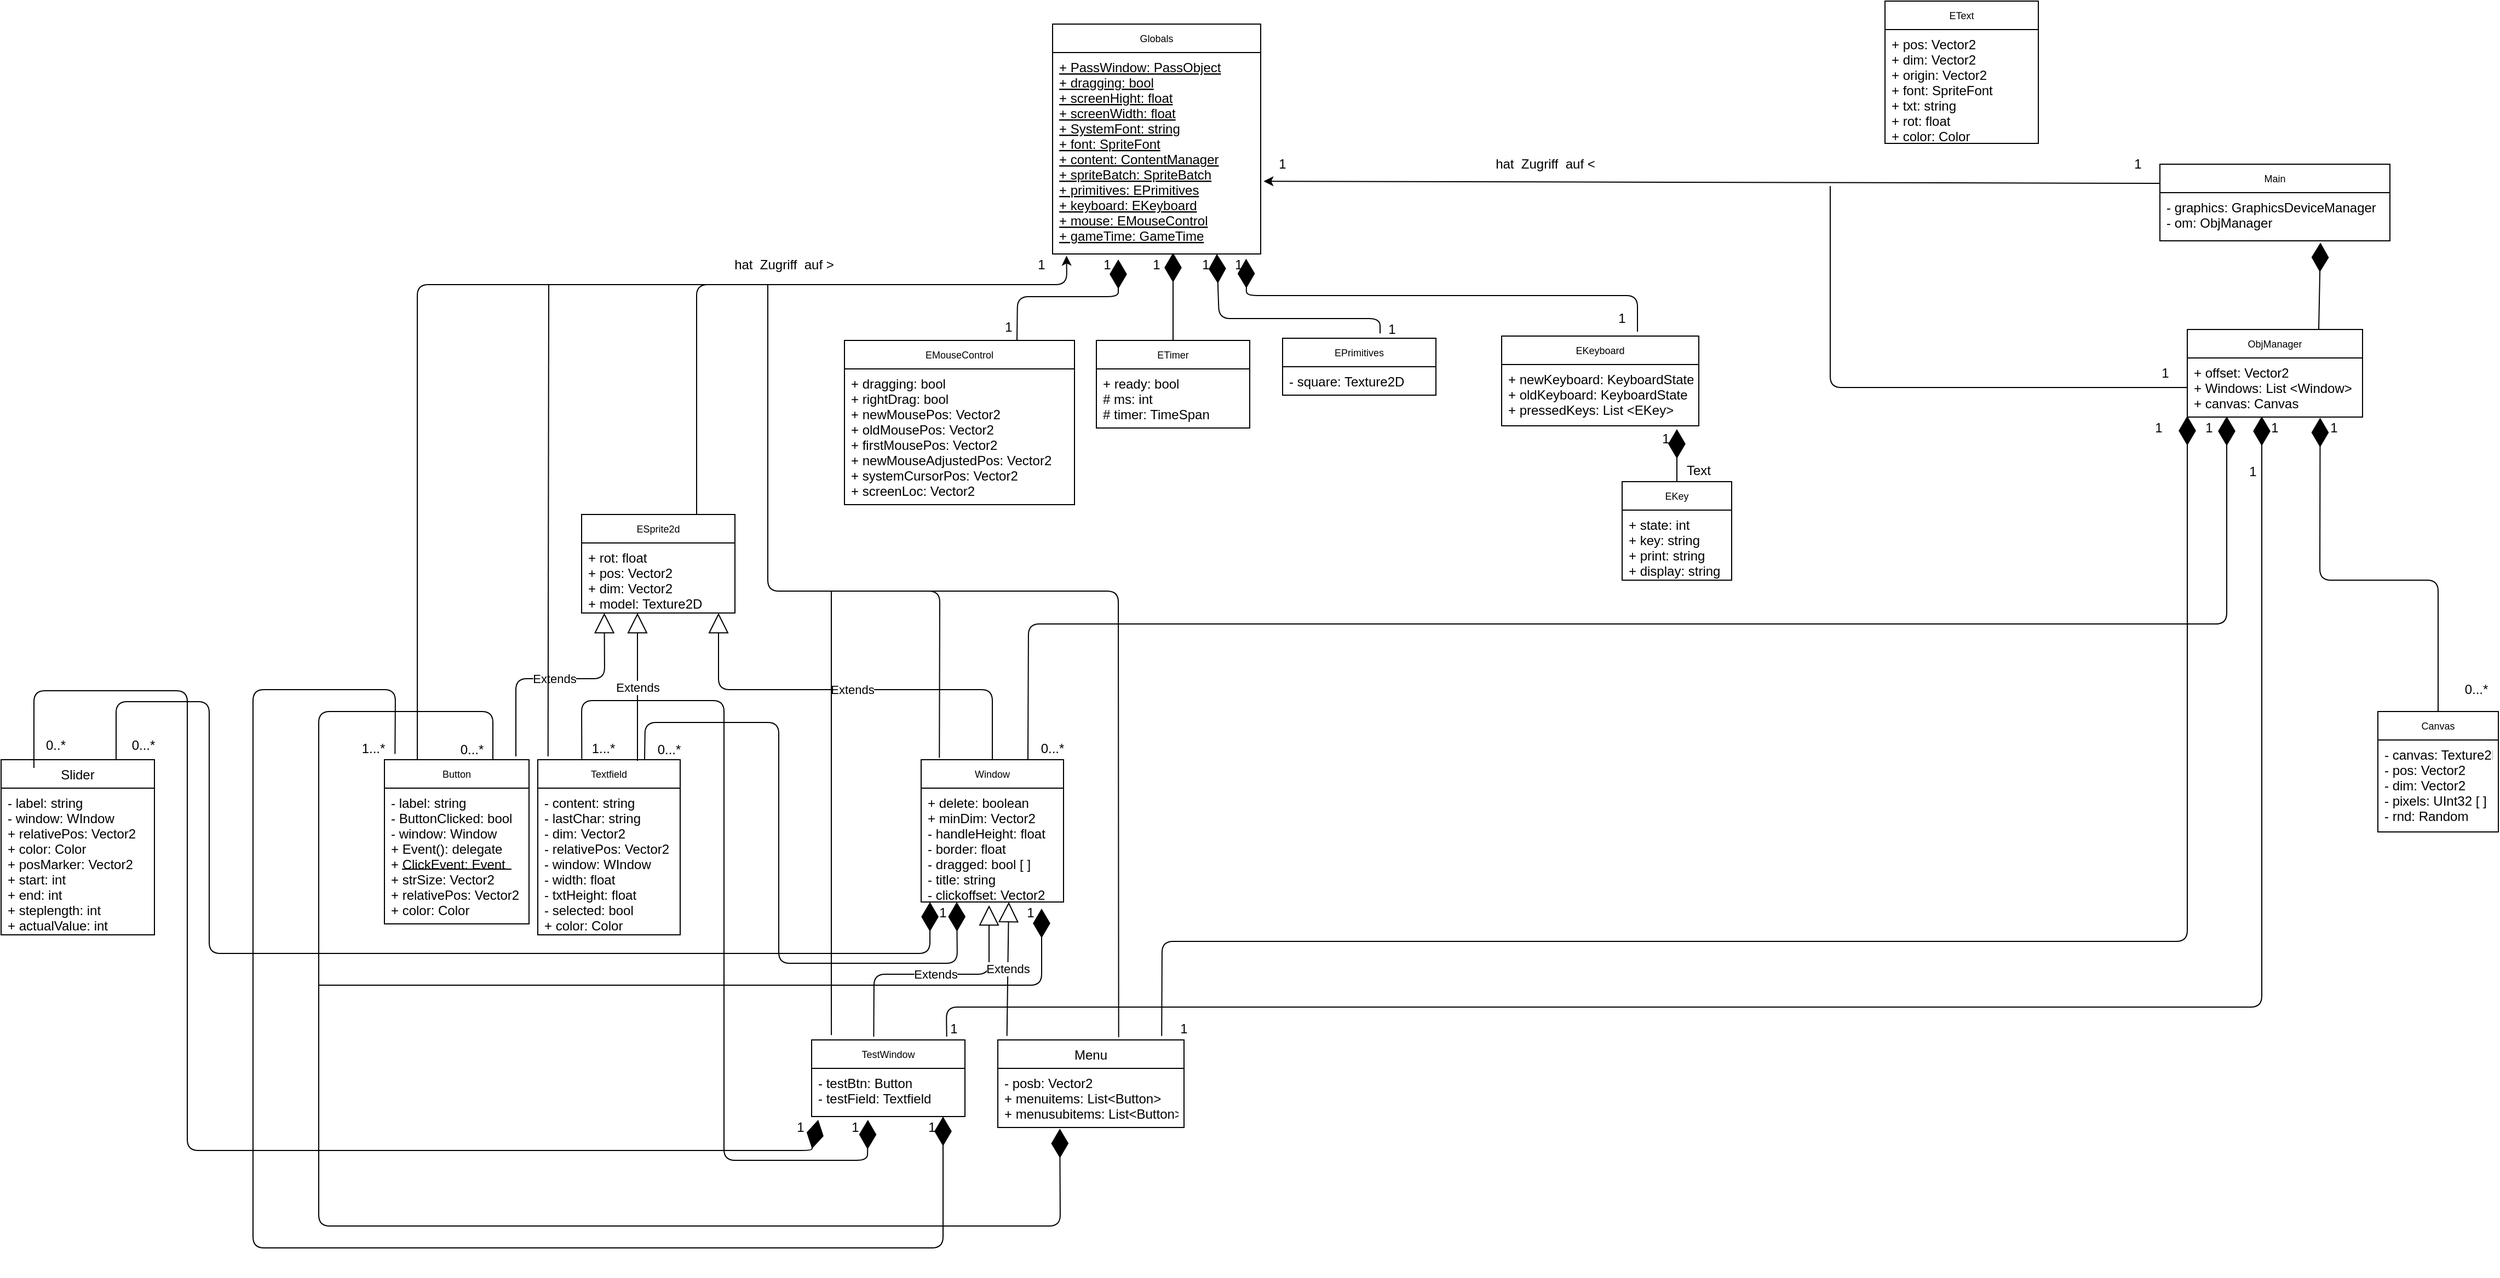 <mxfile version="14.2.9" type="github">
  <diagram id="1WhY08_LQHTo31Xq4LZV" name="Page-1">
    <mxGraphModel dx="2762" dy="456" grid="1" gridSize="10" guides="1" tooltips="1" connect="1" arrows="1" fold="1" page="1" pageScale="1" pageWidth="827" pageHeight="1169" math="0" shadow="0">
      <root>
        <mxCell id="0" />
        <mxCell id="1" parent="0" />
        <mxCell id="oMTs-e_EntcNB7B6bXQJ-9" value="ESprite2d" style="swimlane;fontStyle=0;childLayout=stackLayout;horizontal=1;startSize=26;fillColor=none;horizontalStack=0;resizeParent=1;resizeParentMax=0;resizeLast=0;collapsible=1;marginBottom=0;fontSize=9;" parent="1" vertex="1">
          <mxGeometry x="-420" y="479" width="140" height="90" as="geometry" />
        </mxCell>
        <mxCell id="oMTs-e_EntcNB7B6bXQJ-10" value="+ rot: float&#xa;+ pos: Vector2&#xa;+ dim: Vector2&#xa;+ model: Texture2D&#xa;" style="text;strokeColor=none;fillColor=none;align=left;verticalAlign=top;spacingLeft=4;spacingRight=4;overflow=hidden;rotatable=0;points=[[0,0.5],[1,0.5]];portConstraint=eastwest;" parent="oMTs-e_EntcNB7B6bXQJ-9" vertex="1">
          <mxGeometry y="26" width="140" height="64" as="geometry" />
        </mxCell>
        <mxCell id="oMTs-e_EntcNB7B6bXQJ-13" value="EPrimitives" style="swimlane;fontStyle=0;childLayout=stackLayout;horizontal=1;startSize=26;fillColor=none;horizontalStack=0;resizeParent=1;resizeParentMax=0;resizeLast=0;collapsible=1;marginBottom=0;fontSize=9;" parent="1" vertex="1">
          <mxGeometry x="220" y="318" width="140" height="52" as="geometry" />
        </mxCell>
        <mxCell id="oMTs-e_EntcNB7B6bXQJ-14" value="- square: Texture2D&#xa;" style="text;strokeColor=none;fillColor=none;align=left;verticalAlign=top;spacingLeft=4;spacingRight=4;overflow=hidden;rotatable=0;points=[[0,0.5],[1,0.5]];portConstraint=eastwest;" parent="oMTs-e_EntcNB7B6bXQJ-13" vertex="1">
          <mxGeometry y="26" width="140" height="26" as="geometry" />
        </mxCell>
        <mxCell id="oMTs-e_EntcNB7B6bXQJ-22" value="EText" style="swimlane;fontStyle=0;childLayout=stackLayout;horizontal=1;startSize=26;fillColor=none;horizontalStack=0;resizeParent=1;resizeParentMax=0;resizeLast=0;collapsible=1;marginBottom=0;fontSize=9;" parent="1" vertex="1">
          <mxGeometry x="770" y="10" width="140" height="130" as="geometry" />
        </mxCell>
        <mxCell id="oMTs-e_EntcNB7B6bXQJ-23" value="+ pos: Vector2&#xa;+ dim: Vector2&#xa;+ origin: Vector2&#xa;+ font: SpriteFont&#xa;+ txt: string&#xa;+ rot: float&#xa;+ color: Color&#xa;" style="text;strokeColor=none;fillColor=none;align=left;verticalAlign=top;spacingLeft=4;spacingRight=4;overflow=hidden;rotatable=0;points=[[0,0.5],[1,0.5]];portConstraint=eastwest;" parent="oMTs-e_EntcNB7B6bXQJ-22" vertex="1">
          <mxGeometry y="26" width="140" height="104" as="geometry" />
        </mxCell>
        <mxCell id="oMTs-e_EntcNB7B6bXQJ-26" value="ETimer" style="swimlane;fontStyle=0;childLayout=stackLayout;horizontal=1;startSize=26;fillColor=none;horizontalStack=0;resizeParent=1;resizeParentMax=0;resizeLast=0;collapsible=1;marginBottom=0;fontSize=9;" parent="1" vertex="1">
          <mxGeometry x="50" y="320" width="140" height="80" as="geometry" />
        </mxCell>
        <mxCell id="oMTs-e_EntcNB7B6bXQJ-27" value="+ ready: bool&#xa;# ms: int&#xa;# timer: TimeSpan&#xa;" style="text;strokeColor=none;fillColor=none;align=left;verticalAlign=top;spacingLeft=4;spacingRight=4;overflow=hidden;rotatable=0;points=[[0,0.5],[1,0.5]];portConstraint=eastwest;" parent="oMTs-e_EntcNB7B6bXQJ-26" vertex="1">
          <mxGeometry y="26" width="140" height="54" as="geometry" />
        </mxCell>
        <mxCell id="oMTs-e_EntcNB7B6bXQJ-31" value="Globals" style="swimlane;fontStyle=0;childLayout=stackLayout;horizontal=1;startSize=26;fillColor=none;horizontalStack=0;resizeParent=1;resizeParentMax=0;resizeLast=0;collapsible=1;marginBottom=0;fontSize=9;" parent="1" vertex="1">
          <mxGeometry x="10" y="31" width="190" height="210" as="geometry" />
        </mxCell>
        <mxCell id="oMTs-e_EntcNB7B6bXQJ-32" value="+ PassWindow: PassObject&#xa;+ dragging: bool&#xa;+ screenHight: float&#xa;+ screenWidth: float&#xa;+ SystemFont: string&#xa;+ font: SpriteFont&#xa;+ content: ContentManager&#xa;+ spriteBatch: SpriteBatch&#xa;+ primitives: EPrimitives&#xa;+ keyboard: EKeyboard&#xa;+ mouse: EMouseControl&#xa;+ gameTime: GameTime&#xa;&#xa;&#xa;" style="text;strokeColor=none;fillColor=none;align=left;verticalAlign=top;spacingLeft=4;spacingRight=4;overflow=hidden;rotatable=0;points=[[0,0.5],[1,0.5]];portConstraint=eastwest;fontStyle=4" parent="oMTs-e_EntcNB7B6bXQJ-31" vertex="1">
          <mxGeometry y="26" width="190" height="184" as="geometry" />
        </mxCell>
        <mxCell id="oMTs-e_EntcNB7B6bXQJ-34" value="EKeyboard" style="swimlane;fontStyle=0;childLayout=stackLayout;horizontal=1;startSize=26;fillColor=none;horizontalStack=0;resizeParent=1;resizeParentMax=0;resizeLast=0;collapsible=1;marginBottom=0;fontSize=9;" parent="1" vertex="1">
          <mxGeometry x="420" y="316" width="180" height="82" as="geometry" />
        </mxCell>
        <mxCell id="oMTs-e_EntcNB7B6bXQJ-35" value="+ newKeyboard: KeyboardState&#xa;+ oldKeyboard: KeyboardState&#xa;+ pressedKeys: List &lt;EKey&gt;&#xa;&#xa;" style="text;strokeColor=none;fillColor=none;align=left;verticalAlign=top;spacingLeft=4;spacingRight=4;overflow=hidden;rotatable=0;points=[[0,0.5],[1,0.5]];portConstraint=eastwest;" parent="oMTs-e_EntcNB7B6bXQJ-34" vertex="1">
          <mxGeometry y="26" width="180" height="56" as="geometry" />
        </mxCell>
        <mxCell id="oMTs-e_EntcNB7B6bXQJ-38" value="EMouseControl" style="swimlane;fontStyle=0;childLayout=stackLayout;horizontal=1;startSize=26;fillColor=none;horizontalStack=0;resizeParent=1;resizeParentMax=0;resizeLast=0;collapsible=1;marginBottom=0;fontSize=9;" parent="1" vertex="1">
          <mxGeometry x="-180" y="320" width="210" height="150" as="geometry" />
        </mxCell>
        <mxCell id="oMTs-e_EntcNB7B6bXQJ-39" value="+ dragging: bool&#xa;+ rightDrag: bool&#xa;+ newMousePos: Vector2&#xa;+ oldMousePos: Vector2&#xa;+ firstMousePos: Vector2&#xa;+ newMouseAdjustedPos: Vector2&#xa;+ systemCursorPos: Vector2&#xa;+ screenLoc: Vector2&#xa;" style="text;strokeColor=none;fillColor=none;align=left;verticalAlign=top;spacingLeft=4;spacingRight=4;overflow=hidden;rotatable=0;points=[[0,0.5],[1,0.5]];portConstraint=eastwest;" parent="oMTs-e_EntcNB7B6bXQJ-38" vertex="1">
          <mxGeometry y="26" width="210" height="124" as="geometry" />
        </mxCell>
        <mxCell id="oMTs-e_EntcNB7B6bXQJ-42" value="EKey" style="swimlane;fontStyle=0;childLayout=stackLayout;horizontal=1;startSize=26;fillColor=none;horizontalStack=0;resizeParent=1;resizeParentMax=0;resizeLast=0;collapsible=1;marginBottom=0;fontSize=9;" parent="1" vertex="1">
          <mxGeometry x="530" y="449" width="100" height="90" as="geometry" />
        </mxCell>
        <mxCell id="oMTs-e_EntcNB7B6bXQJ-43" value="+ state: int&#xa;+ key: string&#xa;+ print: string&#xa;+ display: string&#xa;" style="text;strokeColor=none;fillColor=none;align=left;verticalAlign=top;spacingLeft=4;spacingRight=4;overflow=hidden;rotatable=0;points=[[0,0.5],[1,0.5]];portConstraint=eastwest;" parent="oMTs-e_EntcNB7B6bXQJ-42" vertex="1">
          <mxGeometry y="26" width="100" height="64" as="geometry" />
        </mxCell>
        <mxCell id="oMTs-e_EntcNB7B6bXQJ-46" value="Button" style="swimlane;fontStyle=0;childLayout=stackLayout;horizontal=1;startSize=26;fillColor=none;horizontalStack=0;resizeParent=1;resizeParentMax=0;resizeLast=0;collapsible=1;marginBottom=0;fontSize=9;" parent="1" vertex="1">
          <mxGeometry x="-600" y="703" width="132" height="150" as="geometry" />
        </mxCell>
        <mxCell id="oMTs-e_EntcNB7B6bXQJ-52" value="" style="endArrow=none;html=1;fontSize=9;" parent="oMTs-e_EntcNB7B6bXQJ-46" edge="1">
          <mxGeometry width="50" height="50" relative="1" as="geometry">
            <mxPoint x="116" y="100" as="sourcePoint" />
            <mxPoint x="16" y="100" as="targetPoint" />
          </mxGeometry>
        </mxCell>
        <mxCell id="oMTs-e_EntcNB7B6bXQJ-49" value="- label: string&#xa;- ButtonClicked: bool&#xa;- window: Window&#xa;+ Event(): delegate&#xa;+ ClickEvent: Event&#xa;+ strSize: Vector2&#xa;+ relativePos: Vector2&#xa;+ color: Color&#xa;" style="text;strokeColor=none;fillColor=none;align=left;verticalAlign=top;spacingLeft=4;spacingRight=4;overflow=hidden;rotatable=0;points=[[0,0.5],[1,0.5]];portConstraint=eastwest;fontStyle=0" parent="oMTs-e_EntcNB7B6bXQJ-46" vertex="1">
          <mxGeometry y="26" width="132" height="124" as="geometry" />
        </mxCell>
        <mxCell id="oMTs-e_EntcNB7B6bXQJ-53" value="Window" style="swimlane;fontStyle=0;childLayout=stackLayout;horizontal=1;startSize=26;fillColor=none;horizontalStack=0;resizeParent=1;resizeParentMax=0;resizeLast=0;collapsible=1;marginBottom=0;fontSize=9;" parent="1" vertex="1">
          <mxGeometry x="-110" y="703" width="130" height="130" as="geometry" />
        </mxCell>
        <mxCell id="oMTs-e_EntcNB7B6bXQJ-56" value="+ delete: boolean&#xa;+ minDim: Vector2&#xa;- handleHeight: float&#xa;- border: float&#xa;- dragged: bool [ ]&#xa;- title: string&#xa;- clickoffset: Vector2&#xa;" style="text;strokeColor=none;fillColor=none;align=left;verticalAlign=top;spacingLeft=4;spacingRight=4;overflow=hidden;rotatable=0;points=[[0,0.5],[1,0.5]];portConstraint=eastwest;" parent="oMTs-e_EntcNB7B6bXQJ-53" vertex="1">
          <mxGeometry y="26" width="130" height="104" as="geometry" />
        </mxCell>
        <mxCell id="oMTs-e_EntcNB7B6bXQJ-57" value="Textfield" style="swimlane;fontStyle=0;childLayout=stackLayout;horizontal=1;startSize=26;fillColor=none;horizontalStack=0;resizeParent=1;resizeParentMax=0;resizeLast=0;collapsible=1;marginBottom=0;fontSize=9;" parent="1" vertex="1">
          <mxGeometry x="-460" y="703" width="130" height="160" as="geometry" />
        </mxCell>
        <mxCell id="oMTs-e_EntcNB7B6bXQJ-58" value="- content: string&#xa;- lastChar: string&#xa;- dim: Vector2&#xa;- relativePos: Vector2&#xa;- window: WIndow&#xa;- width: float&#xa;- txtHeight: float&#xa;- selected: bool&#xa;+ color: Color" style="text;strokeColor=none;fillColor=none;align=left;verticalAlign=top;spacingLeft=4;spacingRight=4;overflow=hidden;rotatable=0;points=[[0,0.5],[1,0.5]];portConstraint=eastwest;" parent="oMTs-e_EntcNB7B6bXQJ-57" vertex="1">
          <mxGeometry y="26" width="130" height="134" as="geometry" />
        </mxCell>
        <mxCell id="oMTs-e_EntcNB7B6bXQJ-65" value="Canvas" style="swimlane;fontStyle=0;childLayout=stackLayout;horizontal=1;startSize=26;fillColor=none;horizontalStack=0;resizeParent=1;resizeParentMax=0;resizeLast=0;collapsible=1;marginBottom=0;fontSize=9;" parent="1" vertex="1">
          <mxGeometry x="1220" y="659" width="110" height="110" as="geometry" />
        </mxCell>
        <mxCell id="oMTs-e_EntcNB7B6bXQJ-68" value="- canvas: Texture2D&#xa;- pos: Vector2&#xa;- dim: Vector2&#xa;- pixels: UInt32 [ ]&#xa;- rnd: Random&#xa; " style="text;strokeColor=none;fillColor=none;align=left;verticalAlign=top;spacingLeft=4;spacingRight=4;overflow=hidden;rotatable=0;points=[[0,0.5],[1,0.5]];portConstraint=eastwest;" parent="oMTs-e_EntcNB7B6bXQJ-65" vertex="1">
          <mxGeometry y="26" width="110" height="84" as="geometry" />
        </mxCell>
        <mxCell id="oMTs-e_EntcNB7B6bXQJ-70" value="TestWindow" style="swimlane;fontStyle=0;childLayout=stackLayout;horizontal=1;startSize=26;fillColor=none;horizontalStack=0;resizeParent=1;resizeParentMax=0;resizeLast=0;collapsible=1;marginBottom=0;fontSize=9;" parent="1" vertex="1">
          <mxGeometry x="-210" y="959" width="140" height="70" as="geometry" />
        </mxCell>
        <mxCell id="oMTs-e_EntcNB7B6bXQJ-71" value="- testBtn: Button&#xa;- testField: Textfield&#xa;" style="text;strokeColor=none;fillColor=none;align=left;verticalAlign=top;spacingLeft=4;spacingRight=4;overflow=hidden;rotatable=0;points=[[0,0.5],[1,0.5]];portConstraint=eastwest;" parent="oMTs-e_EntcNB7B6bXQJ-70" vertex="1">
          <mxGeometry y="26" width="140" height="44" as="geometry" />
        </mxCell>
        <mxCell id="oMTs-e_EntcNB7B6bXQJ-74" value="ObjManager" style="swimlane;fontStyle=0;childLayout=stackLayout;horizontal=1;startSize=26;fillColor=none;horizontalStack=0;resizeParent=1;resizeParentMax=0;resizeLast=0;collapsible=1;marginBottom=0;fontSize=9;" parent="1" vertex="1">
          <mxGeometry x="1046" y="310" width="160" height="80" as="geometry" />
        </mxCell>
        <mxCell id="oMTs-e_EntcNB7B6bXQJ-75" value="+ offset: Vector2&#xa;+ Windows: List &lt;Window&gt;&#xa;+ canvas: Canvas&#xa;" style="text;strokeColor=none;fillColor=none;align=left;verticalAlign=top;spacingLeft=4;spacingRight=4;overflow=hidden;rotatable=0;points=[[0,0.5],[1,0.5]];portConstraint=eastwest;" parent="oMTs-e_EntcNB7B6bXQJ-74" vertex="1">
          <mxGeometry y="26" width="160" height="54" as="geometry" />
        </mxCell>
        <mxCell id="oMTs-e_EntcNB7B6bXQJ-78" value="Main" style="swimlane;fontStyle=0;childLayout=stackLayout;horizontal=1;startSize=26;fillColor=none;horizontalStack=0;resizeParent=1;resizeParentMax=0;resizeLast=0;collapsible=1;marginBottom=0;fontSize=9;" parent="1" vertex="1">
          <mxGeometry x="1021" y="159" width="210" height="70" as="geometry" />
        </mxCell>
        <mxCell id="oMTs-e_EntcNB7B6bXQJ-81" value="- graphics: GraphicsDeviceManager&#xa;- om: ObjManager" style="text;strokeColor=none;fillColor=none;align=left;verticalAlign=top;spacingLeft=4;spacingRight=4;overflow=hidden;rotatable=0;points=[[0,0.5],[1,0.5]];portConstraint=eastwest;" parent="oMTs-e_EntcNB7B6bXQJ-78" vertex="1">
          <mxGeometry y="26" width="210" height="44" as="geometry" />
        </mxCell>
        <mxCell id="8yuUoWHYda7rtjH7de3u-8" value="" style="endArrow=diamondThin;endFill=1;endSize=24;html=1;exitX=0.5;exitY=0;exitDx=0;exitDy=0;" parent="1" source="oMTs-e_EntcNB7B6bXQJ-42" edge="1">
          <mxGeometry width="160" relative="1" as="geometry">
            <mxPoint x="195" y="520" as="sourcePoint" />
            <mxPoint x="580" y="401" as="targetPoint" />
            <Array as="points" />
          </mxGeometry>
        </mxCell>
        <mxCell id="8yuUoWHYda7rtjH7de3u-14" value="" style="endArrow=diamondThin;endFill=1;endSize=24;html=1;entryX=0.758;entryY=1.012;entryDx=0;entryDy=0;entryPerimeter=0;exitX=0.5;exitY=0;exitDx=0;exitDy=0;" parent="1" source="oMTs-e_EntcNB7B6bXQJ-65" target="oMTs-e_EntcNB7B6bXQJ-75" edge="1">
          <mxGeometry width="160" relative="1" as="geometry">
            <mxPoint x="770" y="669" as="sourcePoint" />
            <mxPoint x="450" y="499" as="targetPoint" />
            <Array as="points">
              <mxPoint x="1275" y="539" />
              <mxPoint x="1167" y="539" />
            </Array>
          </mxGeometry>
        </mxCell>
        <mxCell id="8yuUoWHYda7rtjH7de3u-19" value="" style="endArrow=diamondThin;endFill=1;endSize=24;html=1;exitX=0.75;exitY=0;exitDx=0;exitDy=0;entryX=0.225;entryY=0.988;entryDx=0;entryDy=0;entryPerimeter=0;" parent="1" source="oMTs-e_EntcNB7B6bXQJ-53" target="oMTs-e_EntcNB7B6bXQJ-75" edge="1">
          <mxGeometry width="160" relative="1" as="geometry">
            <mxPoint x="100" y="749" as="sourcePoint" />
            <mxPoint x="260" y="749" as="targetPoint" />
            <Array as="points">
              <mxPoint x="-12" y="579" />
              <mxPoint x="1082" y="579" />
            </Array>
          </mxGeometry>
        </mxCell>
        <mxCell id="8yuUoWHYda7rtjH7de3u-21" value="" style="endArrow=diamondThin;endFill=1;endSize=24;html=1;entryX=0.25;entryY=1;entryDx=0;entryDy=0;exitX=0.75;exitY=0;exitDx=0;exitDy=0;" parent="1" source="oMTs-e_EntcNB7B6bXQJ-57" target="oMTs-e_EntcNB7B6bXQJ-53" edge="1">
          <mxGeometry width="160" relative="1" as="geometry">
            <mxPoint x="-300" y="899" as="sourcePoint" />
            <mxPoint x="-140" y="899" as="targetPoint" />
            <Array as="points">
              <mxPoint x="-362" y="669" />
              <mxPoint x="-240" y="669" />
              <mxPoint x="-240" y="889" />
              <mxPoint x="-77" y="889" />
            </Array>
          </mxGeometry>
        </mxCell>
        <mxCell id="8yuUoWHYda7rtjH7de3u-22" value="" style="endArrow=diamondThin;endFill=1;endSize=24;html=1;entryX=0.367;entryY=1.068;entryDx=0;entryDy=0;entryPerimeter=0;exitX=0.309;exitY=-0.004;exitDx=0;exitDy=0;exitPerimeter=0;" parent="1" source="oMTs-e_EntcNB7B6bXQJ-57" target="oMTs-e_EntcNB7B6bXQJ-71" edge="1">
          <mxGeometry width="160" relative="1" as="geometry">
            <mxPoint x="-290" y="649" as="sourcePoint" />
            <mxPoint x="-230" y="989" as="targetPoint" />
            <Array as="points">
              <mxPoint x="-420" y="649" />
              <mxPoint x="-290" y="649" />
              <mxPoint x="-290" y="1069" />
              <mxPoint x="-159" y="1069" />
            </Array>
          </mxGeometry>
        </mxCell>
        <mxCell id="8yuUoWHYda7rtjH7de3u-23" value="" style="endArrow=diamondThin;endFill=1;endSize=24;html=1;entryX=0.333;entryY=1.02;entryDx=0;entryDy=0;entryPerimeter=0;exitX=0.75;exitY=0;exitDx=0;exitDy=0;" parent="1" source="oMTs-e_EntcNB7B6bXQJ-46" target="1zlHRWSW7twrEcBegud7-52" edge="1">
          <mxGeometry width="160" relative="1" as="geometry">
            <mxPoint x="-10" y="1149" as="sourcePoint" />
            <mxPoint x="50" y="979" as="targetPoint" />
            <Array as="points">
              <mxPoint x="-501" y="659" />
              <mxPoint x="-660" y="659" />
              <mxPoint x="-660" y="1129" />
              <mxPoint x="-91" y="1129" />
              <mxPoint x="17" y="1129" />
            </Array>
          </mxGeometry>
        </mxCell>
        <mxCell id="8yuUoWHYda7rtjH7de3u-25" value="" style="endArrow=diamondThin;endFill=1;endSize=24;html=1;" parent="1" edge="1">
          <mxGeometry width="160" relative="1" as="geometry">
            <mxPoint x="-660" y="909" as="sourcePoint" />
            <mxPoint y="839" as="targetPoint" />
            <Array as="points">
              <mxPoint y="909" />
            </Array>
          </mxGeometry>
        </mxCell>
        <mxCell id="8yuUoWHYda7rtjH7de3u-26" value="" style="endArrow=diamondThin;endFill=1;endSize=24;html=1;exitX=0.881;exitY=-0.043;exitDx=0;exitDy=0;exitPerimeter=0;entryX=0.425;entryY=0.988;entryDx=0;entryDy=0;entryPerimeter=0;" parent="1" source="oMTs-e_EntcNB7B6bXQJ-70" target="oMTs-e_EntcNB7B6bXQJ-75" edge="1">
          <mxGeometry width="160" relative="1" as="geometry">
            <mxPoint x="-110" y="619" as="sourcePoint" />
            <mxPoint x="560" y="479" as="targetPoint" />
            <Array as="points">
              <mxPoint x="-87" y="929" />
              <mxPoint x="280" y="929" />
              <mxPoint x="1114" y="929" />
              <mxPoint x="1114" y="589" />
            </Array>
          </mxGeometry>
        </mxCell>
        <mxCell id="8yuUoWHYda7rtjH7de3u-27" value="" style="endArrow=diamondThin;endFill=1;endSize=24;html=1;entryX=0.698;entryY=1.038;entryDx=0;entryDy=0;entryPerimeter=0;exitX=0.75;exitY=0;exitDx=0;exitDy=0;" parent="1" source="oMTs-e_EntcNB7B6bXQJ-74" target="oMTs-e_EntcNB7B6bXQJ-81" edge="1">
          <mxGeometry width="160" relative="1" as="geometry">
            <mxPoint x="1134" y="304" as="sourcePoint" />
            <mxPoint x="1176" y="159" as="targetPoint" />
          </mxGeometry>
        </mxCell>
        <mxCell id="8yuUoWHYda7rtjH7de3u-28" value="" style="endArrow=diamondThin;endFill=1;endSize=24;html=1;exitX=0.75;exitY=0;exitDx=0;exitDy=0;" parent="1" source="oMTs-e_EntcNB7B6bXQJ-38" edge="1">
          <mxGeometry width="160" relative="1" as="geometry">
            <mxPoint x="-40" y="240" as="sourcePoint" />
            <mxPoint x="70" y="246" as="targetPoint" />
            <Array as="points">
              <mxPoint x="-22" y="280" />
              <mxPoint x="70" y="280" />
            </Array>
          </mxGeometry>
        </mxCell>
        <mxCell id="8yuUoWHYda7rtjH7de3u-29" value="" style="endArrow=diamondThin;endFill=1;endSize=24;html=1;exitX=0.5;exitY=0;exitDx=0;exitDy=0;" parent="1" source="oMTs-e_EntcNB7B6bXQJ-26" edge="1">
          <mxGeometry width="160" relative="1" as="geometry">
            <mxPoint x="-40" y="240" as="sourcePoint" />
            <mxPoint x="120" y="240" as="targetPoint" />
          </mxGeometry>
        </mxCell>
        <mxCell id="1zlHRWSW7twrEcBegud7-1" value="Extends" style="endArrow=block;endSize=16;endFill=0;html=1;" parent="1" edge="1">
          <mxGeometry width="160" relative="1" as="geometry">
            <mxPoint x="-369" y="704" as="sourcePoint" />
            <mxPoint x="-369" y="569" as="targetPoint" />
          </mxGeometry>
        </mxCell>
        <mxCell id="1zlHRWSW7twrEcBegud7-2" value="Extends" style="endArrow=block;endSize=16;endFill=0;html=1;exitX=0.5;exitY=0;exitDx=0;exitDy=0;" parent="1" source="oMTs-e_EntcNB7B6bXQJ-53" edge="1">
          <mxGeometry width="160" relative="1" as="geometry">
            <mxPoint x="-130" y="649" as="sourcePoint" />
            <mxPoint x="-295" y="569" as="targetPoint" />
            <Array as="points">
              <mxPoint x="-45" y="639" />
              <mxPoint x="-295" y="639" />
            </Array>
          </mxGeometry>
        </mxCell>
        <mxCell id="1zlHRWSW7twrEcBegud7-3" value="Extends" style="endArrow=block;endSize=16;endFill=0;html=1;entryX=0.148;entryY=1;entryDx=0;entryDy=0;entryPerimeter=0;" parent="1" target="oMTs-e_EntcNB7B6bXQJ-10" edge="1">
          <mxGeometry width="160" relative="1" as="geometry">
            <mxPoint x="-480" y="700" as="sourcePoint" />
            <mxPoint x="30" y="649" as="targetPoint" />
            <Array as="points">
              <mxPoint x="-480" y="629" />
              <mxPoint x="-399" y="629" />
            </Array>
          </mxGeometry>
        </mxCell>
        <mxCell id="1zlHRWSW7twrEcBegud7-8" value="Extends" style="endArrow=block;endSize=16;endFill=0;html=1;exitX=0.405;exitY=-0.043;exitDx=0;exitDy=0;exitPerimeter=0;entryX=0.477;entryY=1.029;entryDx=0;entryDy=0;entryPerimeter=0;" parent="1" source="oMTs-e_EntcNB7B6bXQJ-70" target="oMTs-e_EntcNB7B6bXQJ-56" edge="1">
          <mxGeometry width="160" relative="1" as="geometry">
            <mxPoint x="-40" y="849" as="sourcePoint" />
            <mxPoint x="-60" y="839" as="targetPoint" />
            <Array as="points">
              <mxPoint x="-153" y="899" />
              <mxPoint x="-48" y="899" />
            </Array>
          </mxGeometry>
        </mxCell>
        <mxCell id="1zlHRWSW7twrEcBegud7-11" value="" style="endArrow=diamondThin;endFill=1;endSize=24;html=1;entryX=0.93;entryY=1.024;entryDx=0;entryDy=0;entryPerimeter=0;exitX=0.689;exitY=-0.049;exitDx=0;exitDy=0;exitPerimeter=0;" parent="1" source="oMTs-e_EntcNB7B6bXQJ-34" target="oMTs-e_EntcNB7B6bXQJ-32" edge="1">
          <mxGeometry width="160" relative="1" as="geometry">
            <mxPoint x="550" y="259" as="sourcePoint" />
            <mxPoint x="710" y="259" as="targetPoint" />
            <Array as="points">
              <mxPoint x="544" y="279" />
              <mxPoint x="187" y="279" />
            </Array>
          </mxGeometry>
        </mxCell>
        <mxCell id="1zlHRWSW7twrEcBegud7-12" value="" style="endArrow=classic;html=1;exitX=0;exitY=0.25;exitDx=0;exitDy=0;entryX=1.014;entryY=0.639;entryDx=0;entryDy=0;entryPerimeter=0;" parent="1" source="oMTs-e_EntcNB7B6bXQJ-78" target="oMTs-e_EntcNB7B6bXQJ-32" edge="1">
          <mxGeometry width="50" height="50" relative="1" as="geometry">
            <mxPoint x="600" y="329" as="sourcePoint" />
            <mxPoint x="210" y="177" as="targetPoint" />
          </mxGeometry>
        </mxCell>
        <mxCell id="1zlHRWSW7twrEcBegud7-13" value="" style="endArrow=classic;html=1;entryX=0.067;entryY=1.009;entryDx=0;entryDy=0;entryPerimeter=0;exitX=0.75;exitY=0;exitDx=0;exitDy=0;" parent="1" source="oMTs-e_EntcNB7B6bXQJ-9" target="oMTs-e_EntcNB7B6bXQJ-32" edge="1">
          <mxGeometry width="50" height="50" relative="1" as="geometry">
            <mxPoint x="60" y="479" as="sourcePoint" />
            <mxPoint x="110" y="429" as="targetPoint" />
            <Array as="points">
              <mxPoint x="-315" y="269" />
              <mxPoint x="23" y="269" />
            </Array>
          </mxGeometry>
        </mxCell>
        <mxCell id="1zlHRWSW7twrEcBegud7-14" value="" style="endArrow=none;html=1;exitX=0.072;exitY=-0.019;exitDx=0;exitDy=0;exitPerimeter=0;" parent="1" source="oMTs-e_EntcNB7B6bXQJ-57" edge="1">
          <mxGeometry width="50" height="50" relative="1" as="geometry">
            <mxPoint x="60" y="479" as="sourcePoint" />
            <mxPoint x="-450" y="269" as="targetPoint" />
          </mxGeometry>
        </mxCell>
        <mxCell id="1zlHRWSW7twrEcBegud7-15" value="" style="endArrow=none;html=1;" parent="1" edge="1">
          <mxGeometry width="50" height="50" relative="1" as="geometry">
            <mxPoint x="-570" y="703" as="sourcePoint" />
            <mxPoint x="-300" y="269" as="targetPoint" />
            <Array as="points">
              <mxPoint x="-570" y="269" />
            </Array>
          </mxGeometry>
        </mxCell>
        <mxCell id="1zlHRWSW7twrEcBegud7-16" value="" style="endArrow=none;html=1;exitX=0.128;exitY=-0.013;exitDx=0;exitDy=0;exitPerimeter=0;" parent="1" source="oMTs-e_EntcNB7B6bXQJ-53" edge="1">
          <mxGeometry width="50" height="50" relative="1" as="geometry">
            <mxPoint x="60" y="479" as="sourcePoint" />
            <mxPoint x="-250" y="269" as="targetPoint" />
            <Array as="points">
              <mxPoint x="-93" y="549" />
              <mxPoint x="-250" y="549" />
            </Array>
          </mxGeometry>
        </mxCell>
        <mxCell id="1zlHRWSW7twrEcBegud7-17" value="" style="endArrow=none;html=1;exitX=0.129;exitY=-0.062;exitDx=0;exitDy=0;exitPerimeter=0;" parent="1" source="oMTs-e_EntcNB7B6bXQJ-70" edge="1">
          <mxGeometry width="50" height="50" relative="1" as="geometry">
            <mxPoint x="-90" y="929" as="sourcePoint" />
            <mxPoint x="-192" y="549" as="targetPoint" />
            <Array as="points">
              <mxPoint x="-192" y="919" />
            </Array>
          </mxGeometry>
        </mxCell>
        <mxCell id="1zlHRWSW7twrEcBegud7-18" value="" style="endArrow=none;html=1;exitX=0;exitY=0.5;exitDx=0;exitDy=0;" parent="1" source="oMTs-e_EntcNB7B6bXQJ-75" edge="1">
          <mxGeometry width="50" height="50" relative="1" as="geometry">
            <mxPoint x="500" y="319" as="sourcePoint" />
            <mxPoint x="720" y="179" as="targetPoint" />
            <Array as="points">
              <mxPoint x="720" y="363" />
            </Array>
          </mxGeometry>
        </mxCell>
        <mxCell id="1zlHRWSW7twrEcBegud7-19" value="hat&amp;nbsp; Zugriff&amp;nbsp; auf &amp;gt;" style="text;html=1;strokeColor=none;fillColor=none;align=center;verticalAlign=middle;whiteSpace=wrap;rounded=0;" parent="1" vertex="1">
          <mxGeometry x="-330" y="241" width="190" height="20" as="geometry" />
        </mxCell>
        <mxCell id="1zlHRWSW7twrEcBegud7-20" value="hat&amp;nbsp; Zugriff&amp;nbsp; auf &amp;lt;" style="text;html=1;strokeColor=none;fillColor=none;align=center;verticalAlign=middle;whiteSpace=wrap;rounded=0;" parent="1" vertex="1">
          <mxGeometry x="390" y="149" width="140" height="20" as="geometry" />
        </mxCell>
        <mxCell id="1zlHRWSW7twrEcBegud7-21" value="1" style="text;html=1;strokeColor=none;fillColor=none;align=center;verticalAlign=middle;whiteSpace=wrap;rounded=0;" parent="1" vertex="1">
          <mxGeometry x="40" y="241" width="40" height="20" as="geometry" />
        </mxCell>
        <mxCell id="1zlHRWSW7twrEcBegud7-22" value="1" style="text;html=1;strokeColor=none;fillColor=none;align=center;verticalAlign=middle;whiteSpace=wrap;rounded=0;" parent="1" vertex="1">
          <mxGeometry x="85" y="241" width="40" height="20" as="geometry" />
        </mxCell>
        <mxCell id="1zlHRWSW7twrEcBegud7-23" value="1" style="text;html=1;strokeColor=none;fillColor=none;align=center;verticalAlign=middle;whiteSpace=wrap;rounded=0;" parent="1" vertex="1">
          <mxGeometry x="130" y="241" width="40" height="20" as="geometry" />
        </mxCell>
        <mxCell id="1zlHRWSW7twrEcBegud7-24" value="" style="endArrow=diamondThin;endFill=1;endSize=24;html=1;exitX=0.636;exitY=-0.083;exitDx=0;exitDy=0;exitPerimeter=0;entryX=0.75;entryY=0;entryDx=0;entryDy=0;" parent="1" source="oMTs-e_EntcNB7B6bXQJ-13" target="1zlHRWSW7twrEcBegud7-23" edge="1">
          <mxGeometry width="160" relative="1" as="geometry">
            <mxPoint x="309.04" y="313.684" as="sourcePoint" />
            <mxPoint x="162.38" y="244.312" as="targetPoint" />
            <Array as="points">
              <mxPoint x="309" y="300" />
              <mxPoint x="162" y="300" />
            </Array>
          </mxGeometry>
        </mxCell>
        <mxCell id="1zlHRWSW7twrEcBegud7-26" value="1" style="text;html=1;strokeColor=none;fillColor=none;align=center;verticalAlign=middle;whiteSpace=wrap;rounded=0;" parent="1" vertex="1">
          <mxGeometry x="160" y="241" width="40" height="20" as="geometry" />
        </mxCell>
        <mxCell id="1zlHRWSW7twrEcBegud7-27" value="1" style="text;html=1;strokeColor=none;fillColor=none;align=center;verticalAlign=middle;whiteSpace=wrap;rounded=0;" parent="1" vertex="1">
          <mxGeometry x="-50" y="298" width="40" height="20" as="geometry" />
        </mxCell>
        <mxCell id="1zlHRWSW7twrEcBegud7-28" value="1" style="text;html=1;strokeColor=none;fillColor=none;align=center;verticalAlign=middle;whiteSpace=wrap;rounded=0;" parent="1" vertex="1">
          <mxGeometry x="300" y="300" width="40" height="20" as="geometry" />
        </mxCell>
        <mxCell id="1zlHRWSW7twrEcBegud7-29" value="1" style="text;html=1;strokeColor=none;fillColor=none;align=center;verticalAlign=middle;whiteSpace=wrap;rounded=0;" parent="1" vertex="1">
          <mxGeometry x="510" y="290" width="40" height="20" as="geometry" />
        </mxCell>
        <mxCell id="1zlHRWSW7twrEcBegud7-30" value="1" style="text;html=1;strokeColor=none;fillColor=none;align=center;verticalAlign=middle;whiteSpace=wrap;rounded=0;" parent="1" vertex="1">
          <mxGeometry x="-120" y="1029" width="40" height="20" as="geometry" />
        </mxCell>
        <mxCell id="1zlHRWSW7twrEcBegud7-31" value="1" style="text;html=1;strokeColor=none;fillColor=none;align=center;verticalAlign=middle;whiteSpace=wrap;rounded=0;" parent="1" vertex="1">
          <mxGeometry x="-240" y="1029" width="40" height="20" as="geometry" />
        </mxCell>
        <mxCell id="1zlHRWSW7twrEcBegud7-33" value="1" style="text;html=1;strokeColor=none;fillColor=none;align=center;verticalAlign=middle;whiteSpace=wrap;rounded=0;" parent="1" vertex="1">
          <mxGeometry x="-110" y="833" width="40" height="20" as="geometry" />
        </mxCell>
        <mxCell id="1zlHRWSW7twrEcBegud7-34" value="1" style="text;html=1;strokeColor=none;fillColor=none;align=center;verticalAlign=middle;whiteSpace=wrap;rounded=0;" parent="1" vertex="1">
          <mxGeometry x="-30" y="833" width="40" height="20" as="geometry" />
        </mxCell>
        <mxCell id="1zlHRWSW7twrEcBegud7-35" value="0...*" style="text;html=1;strokeColor=none;fillColor=none;align=center;verticalAlign=middle;whiteSpace=wrap;rounded=0;" parent="1" vertex="1">
          <mxGeometry x="-540" y="669" width="40" height="50" as="geometry" />
        </mxCell>
        <mxCell id="1zlHRWSW7twrEcBegud7-36" value="0...*" style="text;html=1;strokeColor=none;fillColor=none;align=center;verticalAlign=middle;whiteSpace=wrap;rounded=0;" parent="1" vertex="1">
          <mxGeometry x="-360" y="669" width="40" height="50" as="geometry" />
        </mxCell>
        <mxCell id="1zlHRWSW7twrEcBegud7-37" value="1" style="text;html=1;strokeColor=none;fillColor=none;align=center;verticalAlign=middle;whiteSpace=wrap;rounded=0;" parent="1" vertex="1">
          <mxGeometry x="1046" y="390" width="40" height="20" as="geometry" />
        </mxCell>
        <mxCell id="1zlHRWSW7twrEcBegud7-38" value="1" style="text;html=1;strokeColor=none;fillColor=none;align=center;verticalAlign=middle;whiteSpace=wrap;rounded=0;" parent="1" vertex="1">
          <mxGeometry x="1106" y="390" width="40" height="20" as="geometry" />
        </mxCell>
        <mxCell id="1zlHRWSW7twrEcBegud7-39" value="1" style="text;html=1;strokeColor=none;fillColor=none;align=center;verticalAlign=middle;whiteSpace=wrap;rounded=0;" parent="1" vertex="1">
          <mxGeometry x="1160" y="390" width="40" height="20" as="geometry" />
        </mxCell>
        <mxCell id="1zlHRWSW7twrEcBegud7-40" value="0...*" style="text;html=1;strokeColor=none;fillColor=none;align=center;verticalAlign=middle;whiteSpace=wrap;rounded=0;" parent="1" vertex="1">
          <mxGeometry x="1290" y="629" width="40" height="20" as="geometry" />
        </mxCell>
        <mxCell id="1zlHRWSW7twrEcBegud7-41" value="&lt;div&gt;0...*&lt;/div&gt;" style="text;html=1;strokeColor=none;fillColor=none;align=center;verticalAlign=middle;whiteSpace=wrap;rounded=0;" parent="1" vertex="1">
          <mxGeometry x="-10" y="683" width="40" height="20" as="geometry" />
        </mxCell>
        <mxCell id="1zlHRWSW7twrEcBegud7-42" value="1" style="text;html=1;strokeColor=none;fillColor=none;align=center;verticalAlign=middle;whiteSpace=wrap;rounded=0;" parent="1" vertex="1">
          <mxGeometry x="-100" y="939" width="40" height="20" as="geometry" />
        </mxCell>
        <mxCell id="1zlHRWSW7twrEcBegud7-43" value="1" style="text;html=1;strokeColor=none;fillColor=none;align=center;verticalAlign=middle;whiteSpace=wrap;rounded=0;" parent="1" vertex="1">
          <mxGeometry x="200" y="149" width="40" height="20" as="geometry" />
        </mxCell>
        <mxCell id="1zlHRWSW7twrEcBegud7-44" value="1" style="text;html=1;strokeColor=none;fillColor=none;align=center;verticalAlign=middle;whiteSpace=wrap;rounded=0;" parent="1" vertex="1">
          <mxGeometry x="981" y="149" width="40" height="20" as="geometry" />
        </mxCell>
        <mxCell id="1zlHRWSW7twrEcBegud7-45" value="1" style="text;html=1;strokeColor=none;fillColor=none;align=center;verticalAlign=middle;whiteSpace=wrap;rounded=0;" parent="1" vertex="1">
          <mxGeometry x="1006" y="340" width="40" height="20" as="geometry" />
        </mxCell>
        <mxCell id="1zlHRWSW7twrEcBegud7-46" value="1" style="text;html=1;strokeColor=none;fillColor=none;align=center;verticalAlign=middle;whiteSpace=wrap;rounded=0;" parent="1" vertex="1">
          <mxGeometry x="-20" y="241" width="40" height="20" as="geometry" />
        </mxCell>
        <mxCell id="1zlHRWSW7twrEcBegud7-47" value="1" style="text;html=1;strokeColor=none;fillColor=none;align=center;verticalAlign=middle;whiteSpace=wrap;rounded=0;" parent="1" vertex="1">
          <mxGeometry x="1086" y="430" width="40" height="20" as="geometry" />
        </mxCell>
        <mxCell id="1zlHRWSW7twrEcBegud7-49" value="1" style="text;html=1;strokeColor=none;fillColor=none;align=center;verticalAlign=middle;whiteSpace=wrap;rounded=0;" parent="1" vertex="1">
          <mxGeometry x="550" y="400" width="40" height="20" as="geometry" />
        </mxCell>
        <mxCell id="1zlHRWSW7twrEcBegud7-50" value="Text" style="text;html=1;strokeColor=none;fillColor=none;align=center;verticalAlign=middle;whiteSpace=wrap;rounded=0;" parent="1" vertex="1">
          <mxGeometry x="580" y="429" width="40" height="20" as="geometry" />
        </mxCell>
        <mxCell id="1zlHRWSW7twrEcBegud7-51" value="Menu" style="swimlane;fontStyle=0;childLayout=stackLayout;horizontal=1;startSize=26;fillColor=none;horizontalStack=0;resizeParent=1;resizeParentMax=0;resizeLast=0;collapsible=1;marginBottom=0;" parent="1" vertex="1">
          <mxGeometry x="-40" y="959" width="170" height="80" as="geometry" />
        </mxCell>
        <mxCell id="1zlHRWSW7twrEcBegud7-52" value="- posb: Vector2&#xa;+ menuitems: List&lt;Button&gt;&#xa;+ menusubitems: List&lt;Button&gt;&#xa;" style="text;strokeColor=none;fillColor=none;align=left;verticalAlign=top;spacingLeft=4;spacingRight=4;overflow=hidden;rotatable=0;points=[[0,0.5],[1,0.5]];portConstraint=eastwest;" parent="1zlHRWSW7twrEcBegud7-51" vertex="1">
          <mxGeometry y="26" width="170" height="54" as="geometry" />
        </mxCell>
        <mxCell id="QiXLV_DS6GV26tMXnlte-5" value="Extends" style="endArrow=block;endSize=16;endFill=0;html=1;exitX=0.049;exitY=-0.046;exitDx=0;exitDy=0;exitPerimeter=0;entryX=0;entryY=0;entryDx=0;entryDy=0;" parent="1" source="1zlHRWSW7twrEcBegud7-51" target="1zlHRWSW7twrEcBegud7-34" edge="1">
          <mxGeometry width="160" relative="1" as="geometry">
            <mxPoint x="70" y="909" as="sourcePoint" />
            <mxPoint x="-30" y="838" as="targetPoint" />
          </mxGeometry>
        </mxCell>
        <mxCell id="QiXLV_DS6GV26tMXnlte-6" value="" style="endArrow=diamondThin;endFill=1;endSize=24;html=1;entryX=0.75;entryY=0;entryDx=0;entryDy=0;exitX=0.073;exitY=-0.035;exitDx=0;exitDy=0;exitPerimeter=0;" parent="1" source="oMTs-e_EntcNB7B6bXQJ-46" target="1zlHRWSW7twrEcBegud7-30" edge="1">
          <mxGeometry width="160" relative="1" as="geometry">
            <mxPoint x="-200" y="909" as="sourcePoint" />
            <mxPoint x="-40" y="909" as="targetPoint" />
            <Array as="points">
              <mxPoint x="-590" y="639" />
              <mxPoint x="-720" y="639" />
              <mxPoint x="-720" y="1149" />
              <mxPoint x="-90" y="1149" />
            </Array>
          </mxGeometry>
        </mxCell>
        <mxCell id="QiXLV_DS6GV26tMXnlte-8" value="1...*" style="text;html=1;strokeColor=none;fillColor=none;align=center;verticalAlign=middle;whiteSpace=wrap;rounded=0;" parent="1" vertex="1">
          <mxGeometry x="-630" y="683" width="40" height="20" as="geometry" />
        </mxCell>
        <mxCell id="QiXLV_DS6GV26tMXnlte-9" value="1...*" style="text;html=1;strokeColor=none;fillColor=none;align=center;verticalAlign=middle;whiteSpace=wrap;rounded=0;" parent="1" vertex="1">
          <mxGeometry x="-420" y="683" width="40" height="20" as="geometry" />
        </mxCell>
        <mxCell id="QiXLV_DS6GV26tMXnlte-13" value="" style="endArrow=diamondThin;endFill=1;endSize=24;html=1;exitX=0.88;exitY=-0.046;exitDx=0;exitDy=0;exitPerimeter=0;" parent="1" source="1zlHRWSW7twrEcBegud7-51" edge="1">
          <mxGeometry width="160" relative="1" as="geometry">
            <mxPoint x="200" y="889" as="sourcePoint" />
            <mxPoint x="1046" y="389" as="targetPoint" />
            <Array as="points">
              <mxPoint x="110" y="869" />
              <mxPoint x="1046" y="869" />
            </Array>
          </mxGeometry>
        </mxCell>
        <mxCell id="QiXLV_DS6GV26tMXnlte-15" value="1" style="text;html=1;strokeColor=none;fillColor=none;align=center;verticalAlign=middle;whiteSpace=wrap;rounded=0;" parent="1" vertex="1">
          <mxGeometry x="110" y="939" width="40" height="20" as="geometry" />
        </mxCell>
        <mxCell id="QiXLV_DS6GV26tMXnlte-17" value="1" style="text;html=1;strokeColor=none;fillColor=none;align=center;verticalAlign=middle;whiteSpace=wrap;rounded=0;" parent="1" vertex="1">
          <mxGeometry x="1000" y="390" width="40" height="20" as="geometry" />
        </mxCell>
        <mxCell id="QiXLV_DS6GV26tMXnlte-18" value="" style="endArrow=none;html=1;exitX=0.649;exitY=-0.031;exitDx=0;exitDy=0;exitPerimeter=0;" parent="1" source="1zlHRWSW7twrEcBegud7-51" edge="1">
          <mxGeometry width="50" height="50" relative="1" as="geometry">
            <mxPoint x="70" y="949" as="sourcePoint" />
            <mxPoint x="-120" y="549" as="targetPoint" />
            <Array as="points">
              <mxPoint x="70" y="549" />
            </Array>
          </mxGeometry>
        </mxCell>
        <mxCell id="ISacnDyi0e7CS74izAQD-1" value="Slider" style="swimlane;fontStyle=0;childLayout=stackLayout;horizontal=1;startSize=26;fillColor=none;horizontalStack=0;resizeParent=1;resizeParentMax=0;resizeLast=0;collapsible=1;marginBottom=0;" parent="1" vertex="1">
          <mxGeometry x="-950" y="703" width="140" height="160" as="geometry" />
        </mxCell>
        <mxCell id="ISacnDyi0e7CS74izAQD-4" value="- label: string&#xa;- window: WIndow&#xa;+ relativePos: Vector2&#xa;+ color: Color&#xa;+ posMarker: Vector2&#xa;+ start: int&#xa;+ end: int&#xa;+ steplength: int&#xa;+ actualValue: int" style="text;strokeColor=none;fillColor=none;align=left;verticalAlign=top;spacingLeft=4;spacingRight=4;overflow=hidden;rotatable=0;points=[[0,0.5],[1,0.5]];portConstraint=eastwest;" parent="ISacnDyi0e7CS74izAQD-1" vertex="1">
          <mxGeometry y="26" width="140" height="134" as="geometry" />
        </mxCell>
        <mxCell id="ISacnDyi0e7CS74izAQD-5" value="" style="endArrow=diamondThin;endFill=1;endSize=24;html=1;entryX=0.043;entryY=1.068;entryDx=0;entryDy=0;entryPerimeter=0;exitX=0.214;exitY=0.047;exitDx=0;exitDy=0;exitPerimeter=0;" parent="1" source="ISacnDyi0e7CS74izAQD-1" target="oMTs-e_EntcNB7B6bXQJ-71" edge="1">
          <mxGeometry width="160" relative="1" as="geometry">
            <mxPoint x="-520" y="920" as="sourcePoint" />
            <mxPoint x="-360" y="920" as="targetPoint" />
            <Array as="points">
              <mxPoint x="-920" y="640" />
              <mxPoint x="-780" y="640" />
              <mxPoint x="-780" y="1060" />
              <mxPoint x="-210" y="1060" />
            </Array>
          </mxGeometry>
        </mxCell>
        <mxCell id="ISacnDyi0e7CS74izAQD-6" value="1" style="text;html=1;strokeColor=none;fillColor=none;align=center;verticalAlign=middle;whiteSpace=wrap;rounded=0;" parent="1" vertex="1">
          <mxGeometry x="-190" y="1029" width="40" height="20" as="geometry" />
        </mxCell>
        <mxCell id="ISacnDyi0e7CS74izAQD-7" value="0..*" style="text;html=1;strokeColor=none;fillColor=none;align=center;verticalAlign=middle;whiteSpace=wrap;rounded=0;" parent="1" vertex="1">
          <mxGeometry x="-920" y="680" width="40" height="20" as="geometry" />
        </mxCell>
        <mxCell id="ISacnDyi0e7CS74izAQD-10" value="" style="endArrow=diamondThin;endFill=1;endSize=24;html=1;entryX=0.062;entryY=1;entryDx=0;entryDy=0;entryPerimeter=0;exitX=0.75;exitY=0;exitDx=0;exitDy=0;" parent="1" source="ISacnDyi0e7CS74izAQD-1" target="oMTs-e_EntcNB7B6bXQJ-56" edge="1">
          <mxGeometry width="160" relative="1" as="geometry">
            <mxPoint x="-790" y="880" as="sourcePoint" />
            <mxPoint x="-360" y="850" as="targetPoint" />
            <Array as="points">
              <mxPoint x="-845" y="650" />
              <mxPoint x="-760" y="650" />
              <mxPoint x="-760" y="880" />
              <mxPoint x="-102" y="880" />
            </Array>
          </mxGeometry>
        </mxCell>
        <mxCell id="ISacnDyi0e7CS74izAQD-11" value="&lt;div&gt;0...*&lt;/div&gt;" style="text;html=1;strokeColor=none;fillColor=none;align=center;verticalAlign=middle;whiteSpace=wrap;rounded=0;" parent="1" vertex="1">
          <mxGeometry x="-840" y="680" width="40" height="20" as="geometry" />
        </mxCell>
      </root>
    </mxGraphModel>
  </diagram>
</mxfile>
